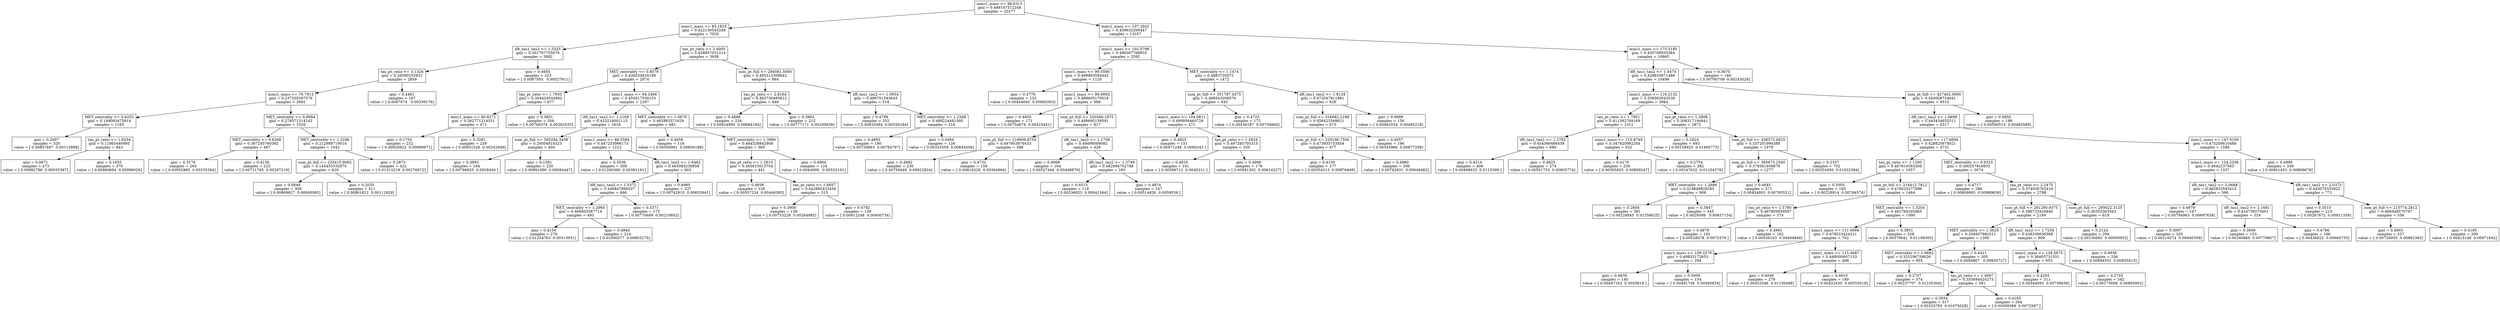 digraph Tree {
0 [label="mmc1_mass <= 98.6313\ngini = 0.499147312248\nsamples = 20277", shape="box"] ;
1 [label="mmc1_mass <= 83.1825\ngini = 0.422156543249\nsamples = 7020", shape="box"] ;
0 -> 1 ;
2 [label="dR_tau1_tau2 <= 1.5325\ngini = 0.301707755079\nsamples = 3082", shape="box"] ;
1 -> 2 ;
3 [label="tau_pt_ratio <= 3.1326\ngini = 0.26590255931\nsamples = 2859", shape="box"] ;
2 -> 3 ;
4 [label="mmc1_mass <= 70.7613\ngini = 0.237205397579\nsamples = 2692", shape="box"] ;
3 -> 4 ;
5 [label="MET_centrality <= 0.6252\ngini = 0.149093475814\nsamples = 1163", shape="box"] ;
4 -> 5 ;
6 [label="gini = 0.2097\nsamples = 320\nvalue = [ 0.00857697  0.00115898]", shape="box"] ;
5 -> 6 ;
7 [label="tau_pt_ratio <= 1.6334\ngini = 0.11865440995\nsamples = 843", shape="box"] ;
5 -> 7 ;
8 [label="gini = 0.0671\nsamples = 473\nvalue = [ 0.00982788  0.00035397]", shape="box"] ;
7 -> 8 ;
9 [label="gini = 0.1652\nsamples = 370\nvalue = [ 0.00960694  0.00096026]", shape="box"] ;
7 -> 9 ;
10 [label="MET_centrality <= 0.9094\ngini = 0.278571314142\nsamples = 1529", shape="box"] ;
4 -> 10 ;
11 [label="MET_centrality <= 0.6266\ngini = 0.367245760382\nsamples = 487", shape="box"] ;
10 -> 11 ;
12 [label="gini = 0.3176\nsamples = 264\nvalue = [ 0.00952865  0.00235284]", shape="box"] ;
11 -> 12 ;
13 [label="gini = 0.4156\nsamples = 223\nvalue = [ 0.00711765  0.00297219]", shape="box"] ;
11 -> 13 ;
14 [label="MET_centrality <= 1.3288\ngini = 0.212988719014\nsamples = 1042", shape="box"] ;
10 -> 14 ;
15 [label="sum_pt_full <= 225415.9062\ngini = 0.145455332975\nsamples = 620", shape="box"] ;
14 -> 15 ;
16 [label="gini = 0.0849\nsamples = 309\nvalue = [ 0.00969627  0.00045085]", shape="box"] ;
15 -> 16 ;
17 [label="gini = 0.2035\nsamples = 311\nvalue = [ 0.00861812  0.00111929]", shape="box"] ;
15 -> 17 ;
18 [label="gini = 0.2873\nsamples = 422\nvalue = [ 0.01315219  0.00276872]", shape="box"] ;
14 -> 18 ;
19 [label="gini = 0.4461\nsamples = 167\nvalue = [ 0.0067074   0.00339176]", shape="box"] ;
3 -> 19 ;
20 [label="gini = 0.4693\nsamples = 223\nvalue = [ 0.0087593   0.00527911]", shape="box"] ;
2 -> 20 ;
21 [label="tau_pt_ratio <= 2.4005\ngini = 0.458857031214\nsamples = 3938", shape="box"] ;
1 -> 21 ;
22 [label="MET_centrality <= 0.8576\ngini = 0.436534816199\nsamples = 2974", shape="box"] ;
21 -> 22 ;
23 [label="tau_pt_ratio <= 1.7930\ngini = 0.304424544662\nsamples = 677", shape="box"] ;
22 -> 23 ;
24 [label="mmc1_mass <= 90.8271\ngini = 0.262771214331\nsamples = 471", shape="box"] ;
23 -> 24 ;
25 [label="gini = 0.1754\nsamples = 232\nvalue = [ 0.00928922  0.00099971]", shape="box"] ;
24 -> 25 ;
26 [label="gini = 0.3281\nsamples = 239\nvalue = [ 0.00931526  0.00242848]", shape="box"] ;
24 -> 26 ;
27 [label="gini = 0.3801\nsamples = 206\nvalue = [ 0.00766374  0.00262535]", shape="box"] ;
23 -> 27 ;
28 [label="mmc1_mass <= 94.2466\ngini = 0.455817530153\nsamples = 2297", shape="box"] ;
22 -> 28 ;
29 [label="dR_tau1_tau2 <= 1.2169\ngini = 0.423218001113\nsamples = 1616", shape="box"] ;
28 -> 29 ;
30 [label="sum_pt_full <= 305284.3438\ngini = 0.29504816323\nsamples = 404", shape="box"] ;
29 -> 30 ;
31 [label="gini = 0.3893\nsamples = 184\nvalue = [ 0.00788925  0.0028404 ]", shape="box"] ;
30 -> 31 ;
32 [label="gini = 0.1581\nsamples = 220\nvalue = [ 0.00891088  0.00084447]", shape="box"] ;
30 -> 32 ;
33 [label="mmc1_mass <= 86.5584\ngini = 0.447233066173\nsamples = 1212", shape="box"] ;
29 -> 33 ;
34 [label="gini = 0.3536\nsamples = 309\nvalue = [ 0.01280366  0.00381161]", shape="box"] ;
33 -> 34 ;
35 [label="dR_tau1_tau2 <= 1.6462\ngini = 0.465085230858\nsamples = 903", shape="box"] ;
33 -> 35 ;
36 [label="dR_tau1_tau2 <= 1.5372\ngini = 0.446847888207\nsamples = 666", shape="box"] ;
35 -> 36 ;
37 [label="MET_centrality <= 1.2964\ngini = 0.466603367714\nsamples = 493", shape="box"] ;
36 -> 37 ;
38 [label="gini = 0.4150\nsamples = 279\nvalue = [ 0.01234763  0.00513931]", shape="box"] ;
37 -> 38 ;
39 [label="gini = 0.4940\nsamples = 214\nvalue = [ 0.01000577  0.00803275]", shape="box"] ;
37 -> 39 ;
40 [label="gini = 0.3371\nsamples = 173\nvalue = [ 0.00770699  0.00210602]", shape="box"] ;
36 -> 40 ;
41 [label="gini = 0.4980\nsamples = 237\nvalue = [ 0.00742915  0.00653941]", shape="box"] ;
35 -> 41 ;
42 [label="MET_centrality <= 1.0670\ngini = 0.492983371629\nsamples = 681", shape="box"] ;
28 -> 42 ;
43 [label="gini = 0.4956\nsamples = 116\nvalue = [ 0.00500991  0.00604188]", shape="box"] ;
42 -> 43 ;
44 [label="MET_centrality <= 1.3966\ngini = 0.484326842808\nsamples = 565", shape="box"] ;
42 -> 44 ;
45 [label="tau_pt_ratio <= 1.2810\ngini = 0.465615015754\nsamples = 441", shape="box"] ;
44 -> 45 ;
46 [label="gini = 0.4939\nsamples = 126\nvalue = [ 0.00557234  0.00446385]", shape="box"] ;
45 -> 46 ;
47 [label="tau_pt_ratio <= 1.6857\ngini = 0.442882433458\nsamples = 315", shape="box"] ;
45 -> 47 ;
48 [label="gini = 0.3900\nsamples = 156\nvalue = [ 0.00733228  0.00264985]", shape="box"] ;
47 -> 48 ;
49 [label="gini = 0.4782\nsamples = 159\nvalue = [ 0.00612248  0.00400734]", shape="box"] ;
47 -> 49 ;
50 [label="gini = 0.4964\nsamples = 124\nvalue = [ 0.0044909   0.00532191]", shape="box"] ;
44 -> 50 ;
51 [label="sum_pt_full <= 284081.5000\ngini = 0.495312309042\nsamples = 964", shape="box"] ;
21 -> 51 ;
52 [label="tau_pt_ratio <= 2.8164\ngini = 0.463730495612\nsamples = 446", shape="box"] ;
51 -> 52 ;
53 [label="gini = 0.4888\nsamples = 234\nvalue = [ 0.00924994  0.00684184]", shape="box"] ;
52 -> 53 ;
54 [label="gini = 0.3993\nsamples = 212\nvalue = [ 0.00777171  0.00295639]", shape="box"] ;
52 -> 54 ;
55 [label="dR_tau1_tau2 <= 1.0954\ngini = 0.499751543643\nsamples = 518", shape="box"] ;
51 -> 55 ;
56 [label="gini = 0.4799\nsamples = 202\nvalue = [ 0.00835484  0.00556184]", shape="box"] ;
55 -> 56 ;
57 [label="MET_centrality <= 1.2348\ngini = 0.489224481395\nsamples = 316", shape="box"] ;
55 -> 57 ;
58 [label="gini = 0.4993\nsamples = 190\nvalue = [ 0.00729863  0.00784797]", shape="box"] ;
57 -> 58 ;
59 [label="gini = 0.4494\nsamples = 126\nvalue = [ 0.00333359  0.00644306]", shape="box"] ;
57 -> 59 ;
60 [label="mmc1_mass <= 107.2942\ngini = 0.459632269447\nsamples = 13257", shape="box"] ;
0 -> 60 ;
61 [label="mmc1_mass <= 102.5798\ngini = 0.496307768933\nsamples = 2592", shape="box"] ;
60 -> 61 ;
62 [label="mmc1_mass <= 99.0590\ngini = 0.499983584442\nsamples = 1120", shape="box"] ;
61 -> 62 ;
63 [label="gini = 0.4778\nsamples = 132\nvalue = [ 0.00444645  0.00682003]", shape="box"] ;
62 -> 63 ;
64 [label="mmc1_mass <= 99.6692\ngini = 0.499605179518\nsamples = 988", shape="box"] ;
62 -> 64 ;
65 [label="gini = 0.4605\nsamples = 171\nvalue = [ 0.00754674  0.00423441]", shape="box"] ;
64 -> 65 ;
66 [label="sum_pt_full <= 250566.1875\ngini = 0.499695159591\nsamples = 817", shape="box"] ;
64 -> 66 ;
67 [label="sum_pt_full <= 216906.8750\ngini = 0.497903876433\nsamples = 388", shape="box"] ;
66 -> 67 ;
68 [label="gini = 0.4992\nsamples = 230\nvalue = [ 0.00758449  0.00822824]", shape="box"] ;
67 -> 68 ;
69 [label="gini = 0.4732\nsamples = 158\nvalue = [ 0.00616229  0.00384664]", shape="box"] ;
67 -> 69 ;
70 [label="dR_tau1_tau2 <= 1.1708\ngini = 0.49499589082\nsamples = 429", shape="box"] ;
66 -> 70 ;
71 [label="gini = 0.4968\nsamples = 164\nvalue = [ 0.00527446  0.00448879]", shape="box"] ;
70 -> 71 ;
72 [label="dR_tau1_tau2 <= 1.3749\ngini = 0.482994752788\nsamples = 265", shape="box"] ;
70 -> 72 ;
73 [label="gini = 0.4515\nsamples = 118\nvalue = [ 0.00336923  0.00641564]", shape="box"] ;
72 -> 73 ;
74 [label="gini = 0.4974\nsamples = 147\nvalue = [ 0.00514826  0.0059538 ]", shape="box"] ;
72 -> 74 ;
75 [label="MET_centrality <= 1.1474\ngini = 0.4883735072\nsamples = 1472", shape="box"] ;
61 -> 75 ;
76 [label="sum_pt_full <= 351787.4375\ngini = 0.498543206576\nsamples = 643", shape="box"] ;
75 -> 76 ;
77 [label="mmc1_mass <= 104.0811\ngini = 0.499956460729\nsamples = 471", shape="box"] ;
76 -> 77 ;
78 [label="gini = 0.4925\nsamples = 151\nvalue = [ 0.00471248  0.0060243 ]", shape="box"] ;
77 -> 78 ;
79 [label="tau_pt_ratio <= 1.5834\ngini = 0.497285705315\nsamples = 320", shape="box"] ;
77 -> 79 ;
80 [label="gini = 0.4810\nsamples = 141\nvalue = [ 0.00596712  0.0040211 ]", shape="box"] ;
79 -> 80 ;
81 [label="gini = 0.4996\nsamples = 179\nvalue = [ 0.00581302  0.00614227]", shape="box"] ;
79 -> 81 ;
82 [label="gini = 0.4723\nsamples = 172\nvalue = [ 0.00436187  0.00704664]", shape="box"] ;
76 -> 82 ;
83 [label="dR_tau1_tau2 <= 1.8128\ngini = 0.472047811881\nsamples = 829", shape="box"] ;
75 -> 83 ;
84 [label="sum_pt_full <= 316082.2188\ngini = 0.458423348621\nsamples = 673", shape="box"] ;
83 -> 84 ;
85 [label="sum_pt_full <= 229196.7500\ngini = 0.473935753454\nsamples = 477", shape="box"] ;
84 -> 85 ;
86 [label="gini = 0.4100\nsamples = 177\nvalue = [ 0.00354313  0.00876468]", shape="box"] ;
85 -> 86 ;
87 [label="gini = 0.4960\nsamples = 300\nvalue = [ 0.00792831  0.00949482]", shape="box"] ;
85 -> 87 ;
88 [label="gini = 0.4057\nsamples = 196\nvalue = [ 0.00345966  0.00877208]", shape="box"] ;
84 -> 88 ;
89 [label="gini = 0.4999\nsamples = 156\nvalue = [ 0.00482034  0.00495218]", shape="box"] ;
83 -> 89 ;
90 [label="mmc1_mass <= 175.5185\ngini = 0.435709035364\nsamples = 10665", shape="box"] ;
60 -> 90 ;
91 [label="dR_tau1_tau2 <= 1.4474\ngini = 0.428635671486\nsamples = 10499", shape="box"] ;
90 -> 91 ;
92 [label="mmc1_mass <= 116.2132\ngini = 0.358563043538\nsamples = 3984", shape="box"] ;
91 -> 92 ;
93 [label="tau_pt_ratio <= 1.7951\ngini = 0.411392769169\nsamples = 1312", shape="box"] ;
92 -> 93 ;
94 [label="dR_tau1_tau2 <= 1.2782\ngini = 0.454366486439\nsamples = 680", shape="box"] ;
93 -> 94 ;
95 [label="gini = 0.4214\nsamples = 406\nvalue = [ 0.00498632  0.0115399 ]", shape="box"] ;
94 -> 95 ;
96 [label="gini = 0.4825\nsamples = 274\nvalue = [ 0.00551753  0.00805774]", shape="box"] ;
94 -> 96 ;
97 [label="mmc1_mass <= 110.8749\ngini = 0.347820982204\nsamples = 632", shape="box"] ;
93 -> 97 ;
98 [label="gini = 0.4170\nsamples = 250\nvalue = [ 0.00365925  0.00869247]", shape="box"] ;
97 -> 98 ;
99 [label="gini = 0.2754\nsamples = 382\nvalue = [ 0.00247632  0.01254376]", shape="box"] ;
97 -> 99 ;
100 [label="tau_pt_ratio <= 1.2808\ngini = 0.308317194841\nsamples = 2672", shape="box"] ;
92 -> 100 ;
101 [label="gini = 0.1824\nsamples = 693\nvalue = [ 0.00158925  0.01406773]", shape="box"] ;
100 -> 101 ;
102 [label="sum_pt_full <= 438373.0625\ngini = 0.337201994389\nsamples = 1979", shape="box"] ;
100 -> 102 ;
103 [label="sum_pt_full <= 385673.2500\ngini = 0.378361658679\nsamples = 1277", shape="box"] ;
102 -> 103 ;
104 [label="MET_centrality <= 1.2686\ngini = 0.319649828285\nsamples = 906", shape="box"] ;
103 -> 104 ;
105 [label="gini = 0.2604\nsamples = 561\nvalue = [ 0.00228845  0.01258025]", shape="box"] ;
104 -> 105 ;
106 [label="gini = 0.3847\nsamples = 345\nvalue = [ 0.0029399   0.00837134]", shape="box"] ;
104 -> 106 ;
107 [label="gini = 0.4645\nsamples = 371\nvalue = [ 0.00454803  0.00785521]", shape="box"] ;
103 -> 107 ;
108 [label="gini = 0.2337\nsamples = 702\nvalue = [ 0.00253456  0.01622384]", shape="box"] ;
102 -> 108 ;
109 [label="sum_pt_full <= 427462.0000\ngini = 0.450008724641\nsamples = 6515", shape="box"] ;
91 -> 109 ;
110 [label="dR_tau1_tau2 <= 1.9698\ngini = 0.445434655511\nsamples = 6317", shape="box"] ;
109 -> 110 ;
111 [label="mmc1_mass <= 117.6694\ngini = 0.428825678021\nsamples = 4731", shape="box"] ;
110 -> 111 ;
112 [label="tau_pt_ratio <= 1.1200\ngini = 0.467619363206\nsamples = 1657", shape="box"] ;
111 -> 112 ;
113 [label="gini = 0.3505\nsamples = 193\nvalue = [ 0.00229914  0.00784574]", shape="box"] ;
112 -> 113 ;
114 [label="sum_pt_full <= 214412.7812\ngini = 0.476023277896\nsamples = 1464", shape="box"] ;
112 -> 114 ;
115 [label="tau_pt_ratio <= 1.5790\ngini = 0.497805659597\nsamples = 374", shape="box"] ;
114 -> 115 ;
116 [label="gini = 0.4878\nsamples = 192\nvalue = [ 0.00528078  0.0072376 ]", shape="box"] ;
115 -> 116 ;
117 [label="gini = 0.4991\nsamples = 182\nvalue = [ 0.00539103  0.00494848]", shape="box"] ;
115 -> 117 ;
118 [label="MET_centrality <= 1.3204\ngini = 0.461764202865\nsamples = 1090", shape="box"] ;
114 -> 118 ;
119 [label="mmc1_mass <= 111.6066\ngini = 0.478523424221\nsamples = 762", shape="box"] ;
118 -> 119 ;
120 [label="mmc1_mass <= 109.3279\ngini = 0.49833172653\nsamples = 294", shape="box"] ;
119 -> 120 ;
121 [label="gini = 0.4939\nsamples = 140\nvalue = [ 0.00447162  0.0055819 ]", shape="box"] ;
120 -> 121 ;
122 [label="gini = 0.5000\nsamples = 154\nvalue = [ 0.00491746  0.00495834]", shape="box"] ;
120 -> 122 ;
123 [label="mmc1_mass <= 115.4687\ngini = 0.448000607153\nsamples = 468", shape="box"] ;
119 -> 123 ;
124 [label="gini = 0.4046\nsamples = 279\nvalue = [ 0.00453346  0.01156488]", shape="box"] ;
123 -> 124 ;
125 [label="gini = 0.4910\nsamples = 189\nvalue = [ 0.00422435  0.00553018]", shape="box"] ;
123 -> 125 ;
126 [label="gini = 0.3801\nsamples = 328\nvalue = [ 0.00379641  0.01108305]", shape="box"] ;
118 -> 126 ;
127 [label="MET_centrality <= 0.6325\ngini = 0.390257916853\nsamples = 3074", shape="box"] ;
111 -> 127 ;
128 [label="gini = 0.4717\nsamples = 286\nvalue = [ 0.00609083  0.00989638]", shape="box"] ;
127 -> 128 ;
129 [label="tau_pt_ratio <= 2.2475\ngini = 0.374026762416\nsamples = 2788", shape="box"] ;
127 -> 129 ;
130 [label="sum_pt_full <= 261260.9375\ngini = 0.396723424846\nsamples = 2169", shape="box"] ;
129 -> 130 ;
131 [label="MET_centrality <= 1.3625\ngini = 0.359407882511\nsamples = 1260", shape="box"] ;
130 -> 131 ;
132 [label="MET_centrality <= 1.0683\ngini = 0.325196759026\nsamples = 955", shape="box"] ;
131 -> 132 ;
133 [label="gini = 0.2707\nsamples = 374\nvalue = [ 0.00237707  0.01235304]", shape="box"] ;
132 -> 133 ;
134 [label="tau_pt_ratio <= 1.4697\ngini = 0.355694424275\nsamples = 581", shape="box"] ;
132 -> 134 ;
135 [label="gini = 0.2934\nsamples = 317\nvalue = [ 0.00233783  0.01075028]", shape="box"] ;
134 -> 135 ;
136 [label="gini = 0.4185\nsamples = 264\nvalue = [ 0.00308369  0.0072587 ]", shape="box"] ;
134 -> 136 ;
137 [label="gini = 0.4411\nsamples = 305\nvalue = [ 0.0040867   0.00835727]", shape="box"] ;
131 -> 137 ;
138 [label="dR_tau1_tau2 <= 1.7256\ngini = 0.438339630588\nsamples = 909", shape="box"] ;
130 -> 138 ;
139 [label="mmc1_mass <= 128.5675\ngini = 0.36403731551\nsamples = 653", shape="box"] ;
138 -> 139 ;
140 [label="gini = 0.4293\nsamples = 311\nvalue = [ 0.00344093  0.00758636]", shape="box"] ;
139 -> 140 ;
141 [label="gini = 0.2745\nsamples = 342\nvalue = [ 0.00175668  0.00893902]", shape="box"] ;
139 -> 141 ;
142 [label="gini = 0.4938\nsamples = 256\nvalue = [ 0.00684552  0.00855413]", shape="box"] ;
138 -> 142 ;
143 [label="sum_pt_full <= 295622.3125\ngini = 0.26352363563\nsamples = 619", shape="box"] ;
129 -> 143 ;
144 [label="gini = 0.2124\nsamples = 299\nvalue = [ 0.00130682  0.00950952]", shape="box"] ;
143 -> 144 ;
145 [label="gini = 0.3067\nsamples = 320\nvalue = [ 0.00219274  0.00940359]", shape="box"] ;
143 -> 145 ;
146 [label="mmc1_mass <= 147.9100\ngini = 0.475209610488\nsamples = 1586", shape="box"] ;
110 -> 146 ;
147 [label="mmc1_mass <= 124.2206\ngini = 0.4642237563\nsamples = 1337", shape="box"] ;
146 -> 147 ;
148 [label="dR_tau1_tau2 <= 2.0688\ngini = 0.482853545415\nsamples = 566", shape="box"] ;
147 -> 148 ;
149 [label="gini = 0.4979\nsamples = 247\nvalue = [ 0.00794963  0.00697638]", shape="box"] ;
148 -> 149 ;
150 [label="dR_tau1_tau2 <= 2.1681\ngini = 0.434739275601\nsamples = 319", shape="box"] ;
148 -> 150 ;
151 [label="gini = 0.3606\nsamples = 153\nvalue = [ 0.00240869  0.00779807]", shape="box"] ;
150 -> 151 ;
152 [label="gini = 0.4786\nsamples = 166\nvalue = [ 0.00436922  0.00664735]", shape="box"] ;
150 -> 152 ;
153 [label="dR_tau1_tau2 <= 2.0373\ngini = 0.443075335922\nsamples = 771", shape="box"] ;
147 -> 153 ;
154 [label="gini = 0.3510\nsamples = 215\nvalue = [ 0.00267672  0.00911359]", shape="box"] ;
153 -> 154 ;
155 [label="sum_pt_full <= 215774.2812\ngini = 0.466848570767\nsamples = 556", shape="box"] ;
153 -> 155 ;
156 [label="gini = 0.4903\nsamples = 257\nvalue = [ 0.00726935  0.00962365]", shape="box"] ;
155 -> 156 ;
157 [label="gini = 0.4195\nsamples = 299\nvalue = [ 0.00415148  0.00971842]", shape="box"] ;
155 -> 157 ;
158 [label="gini = 0.4999\nsamples = 249\nvalue = [ 0.00841453  0.00869678]", shape="box"] ;
146 -> 158 ;
159 [label="gini = 0.4950\nsamples = 198\nvalue = [ 0.00590513  0.00483589]", shape="box"] ;
109 -> 159 ;
160 [label="gini = 0.3670\nsamples = 166\nvalue = [ 0.00760708  0.00243026]", shape="box"] ;
90 -> 160 ;
}